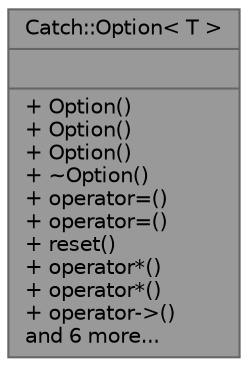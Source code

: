 digraph "Catch::Option&lt; T &gt;"
{
 // LATEX_PDF_SIZE
  bgcolor="transparent";
  edge [fontname=Helvetica,fontsize=10,labelfontname=Helvetica,labelfontsize=10];
  node [fontname=Helvetica,fontsize=10,shape=box,height=0.2,width=0.4];
  Node1 [shape=record,label="{Catch::Option\< T \>\n||+ Option()\l+ Option()\l+ Option()\l+ ~Option()\l+ operator=()\l+ operator=()\l+ reset()\l+ operator*()\l+ operator*()\l+ operator-\>()\land 6 more...\l}",height=0.2,width=0.4,color="gray40", fillcolor="grey60", style="filled", fontcolor="black",tooltip=" "];
}
